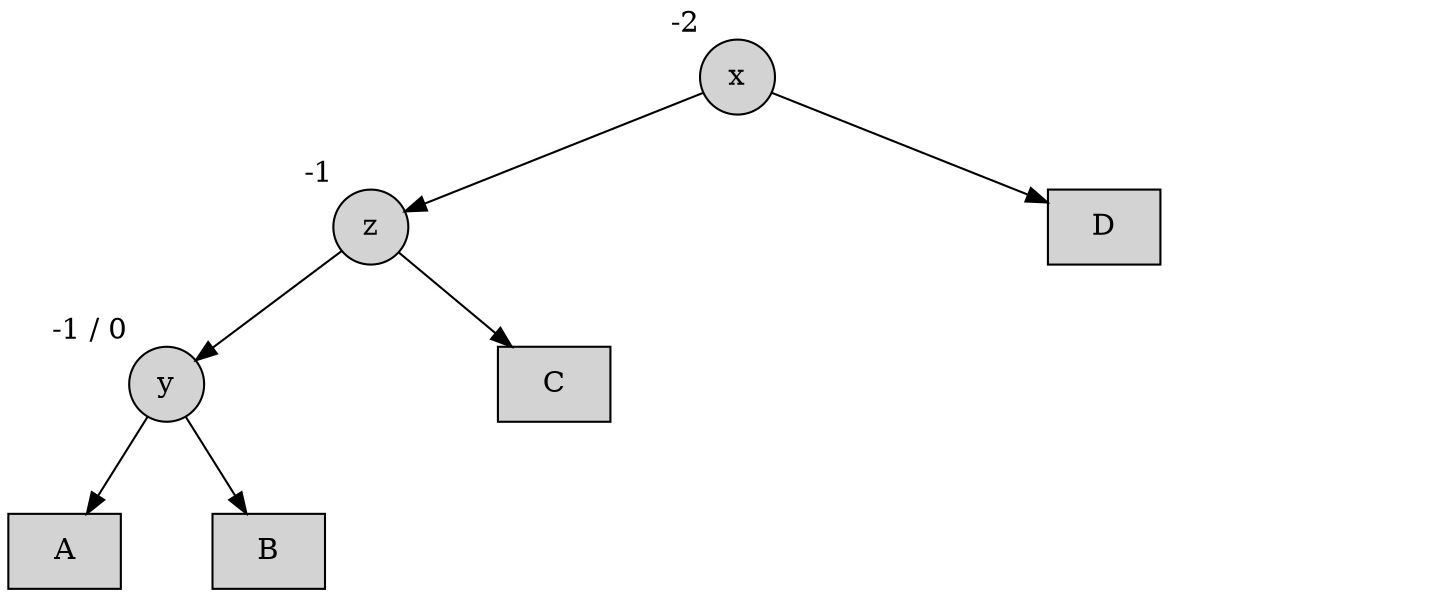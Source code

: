 digraph {
    rankdir=TB;

    node [shape=circle style=filled]

    a1 -> b1;
    a1 -> b12 [style=invis weight=10];
    a1 -> b2;

    b1 -> c1;
    b1 -> c12 [style=invis weight=10];
    b1 -> c2;

    b2 -> c3 [style=invis]
    b2 -> c34 [style=invis weight=10];
    b2 -> c4 [style=invis]

    c1 -> d1
    c1 -> d12 [style=invis weight=10];
    c1 -> d2

    c2 -> d3 [style=invis]
    c2 -> d34 [style=invis weight=10];
    c2 -> d4 [style=invis]

    c3 -> d5 [style=invis]
    c3 -> d56 [style=invis weight=10];
    c3 -> d6 [style=invis]

    c4 -> d7 [style=invis]
    c4 -> d78 [style=invis weight=10];
    c4 -> d8 [style=invis]

    a1 [label="x" xlabel=-2];
    b1 [label="z" xlabel=-1];
    b2 [label="D" shape=rect];
    c1 [label="y" xlabel="-1 / 0"];
    c2 [label="C" shape=rect];
    c3 [style=invis];
    c4 [style=invis];
    d1 [label="A" shape=rect];
    d2 [label="B" shape=rect];
    d3 [style=invis];
    d4 [style=invis];
    d5 [style=invis];
    d6 [style=invis];
    d7 [style=invis];
    d8 [style=invis];

    b12 [label="" width=.1 style=invis];
    c12 [label="" width=.1 style=invis];
    c34 [label="" width=.1 style=invis];
    d12 [label="" width=.1 style=invis];
    d34 [label="" width=.1 style=invis];
    d56 [label="" width=.1 style=invis];
    d78 [label="" width=.1 style=invis];

    {rank = same; d12 c12 d34 b12 d56 c34 d78 }
}
